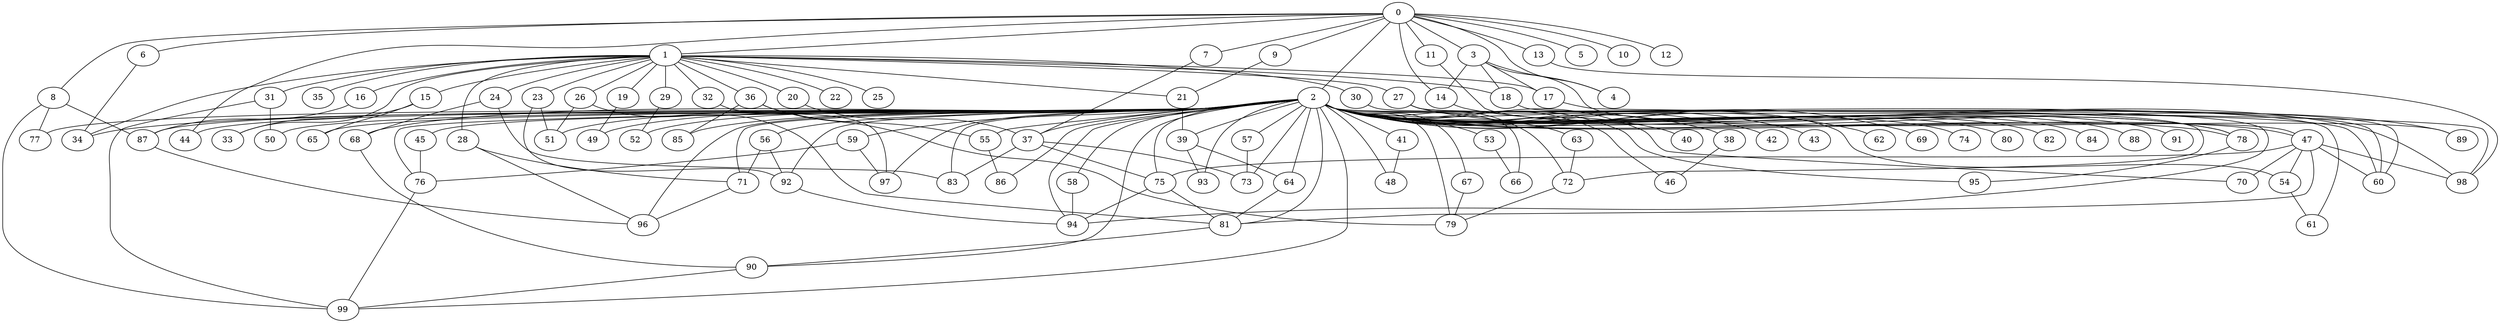 
graph graphname {
    0 -- 1
0 -- 2
0 -- 3
0 -- 4
0 -- 5
0 -- 6
0 -- 7
0 -- 8
0 -- 9
0 -- 10
0 -- 11
0 -- 12
0 -- 13
0 -- 14
0 -- 44
1 -- 15
1 -- 16
1 -- 17
1 -- 18
1 -- 19
1 -- 20
1 -- 21
1 -- 22
1 -- 23
1 -- 24
1 -- 25
1 -- 26
1 -- 27
1 -- 28
1 -- 29
1 -- 30
1 -- 31
1 -- 32
1 -- 33
1 -- 34
1 -- 35
1 -- 36
2 -- 37
2 -- 38
2 -- 39
2 -- 40
2 -- 41
2 -- 42
2 -- 43
2 -- 44
2 -- 45
2 -- 46
2 -- 47
2 -- 48
2 -- 49
2 -- 50
2 -- 51
2 -- 52
2 -- 53
2 -- 54
2 -- 55
2 -- 56
2 -- 57
2 -- 58
2 -- 59
2 -- 60
2 -- 61
2 -- 62
2 -- 63
2 -- 64
2 -- 65
2 -- 66
2 -- 67
2 -- 68
2 -- 69
2 -- 70
2 -- 71
2 -- 72
2 -- 73
2 -- 74
2 -- 75
2 -- 76
2 -- 77
2 -- 78
2 -- 79
2 -- 80
2 -- 81
2 -- 82
2 -- 83
2 -- 84
2 -- 85
2 -- 86
2 -- 87
2 -- 88
2 -- 89
2 -- 90
2 -- 91
2 -- 92
2 -- 93
2 -- 94
2 -- 95
2 -- 96
2 -- 97
2 -- 98
2 -- 99
2 -- 34
3 -- 89
3 -- 17
3 -- 14
3 -- 18
3 -- 4
6 -- 34
7 -- 37
8 -- 77
8 -- 99
8 -- 87
9 -- 21
11 -- 47
13 -- 98
14 -- 78
15 -- 33
15 -- 65
16 -- 87
17 -- 98
18 -- 60
19 -- 49
20 -- 37
21 -- 39
23 -- 51
23 -- 92
24 -- 83
24 -- 68
26 -- 51
26 -- 81
27 -- 60
27 -- 94
27 -- 78
28 -- 96
28 -- 71
29 -- 52
30 -- 72
31 -- 50
31 -- 99
32 -- 97
36 -- 79
36 -- 85
36 -- 55
37 -- 75
37 -- 73
37 -- 83
38 -- 46
39 -- 64
39 -- 93
41 -- 48
45 -- 76
47 -- 54
47 -- 75
47 -- 60
47 -- 81
47 -- 70
47 -- 98
53 -- 66
54 -- 61
55 -- 86
56 -- 71
56 -- 92
57 -- 73
58 -- 94
59 -- 97
59 -- 76
63 -- 72
64 -- 81
67 -- 79
68 -- 90
71 -- 96
72 -- 79
75 -- 81
75 -- 94
76 -- 99
78 -- 95
81 -- 90
87 -- 96
90 -- 99
92 -- 94

}
